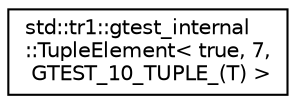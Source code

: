 digraph "クラス階層図"
{
  edge [fontname="Helvetica",fontsize="10",labelfontname="Helvetica",labelfontsize="10"];
  node [fontname="Helvetica",fontsize="10",shape=record];
  rankdir="LR";
  Node0 [label="std::tr1::gtest_internal\l::TupleElement\< true, 7,\l GTEST_10_TUPLE_(T) \>",height=0.2,width=0.4,color="black", fillcolor="white", style="filled",URL="$da/db0/structstd_1_1tr1_1_1gtest__internal_1_1_tuple_element_3_01true_00_017_00_01_g_t_e_s_t__10___t_u_p_l_e___07_t_08_01_4.html"];
}
